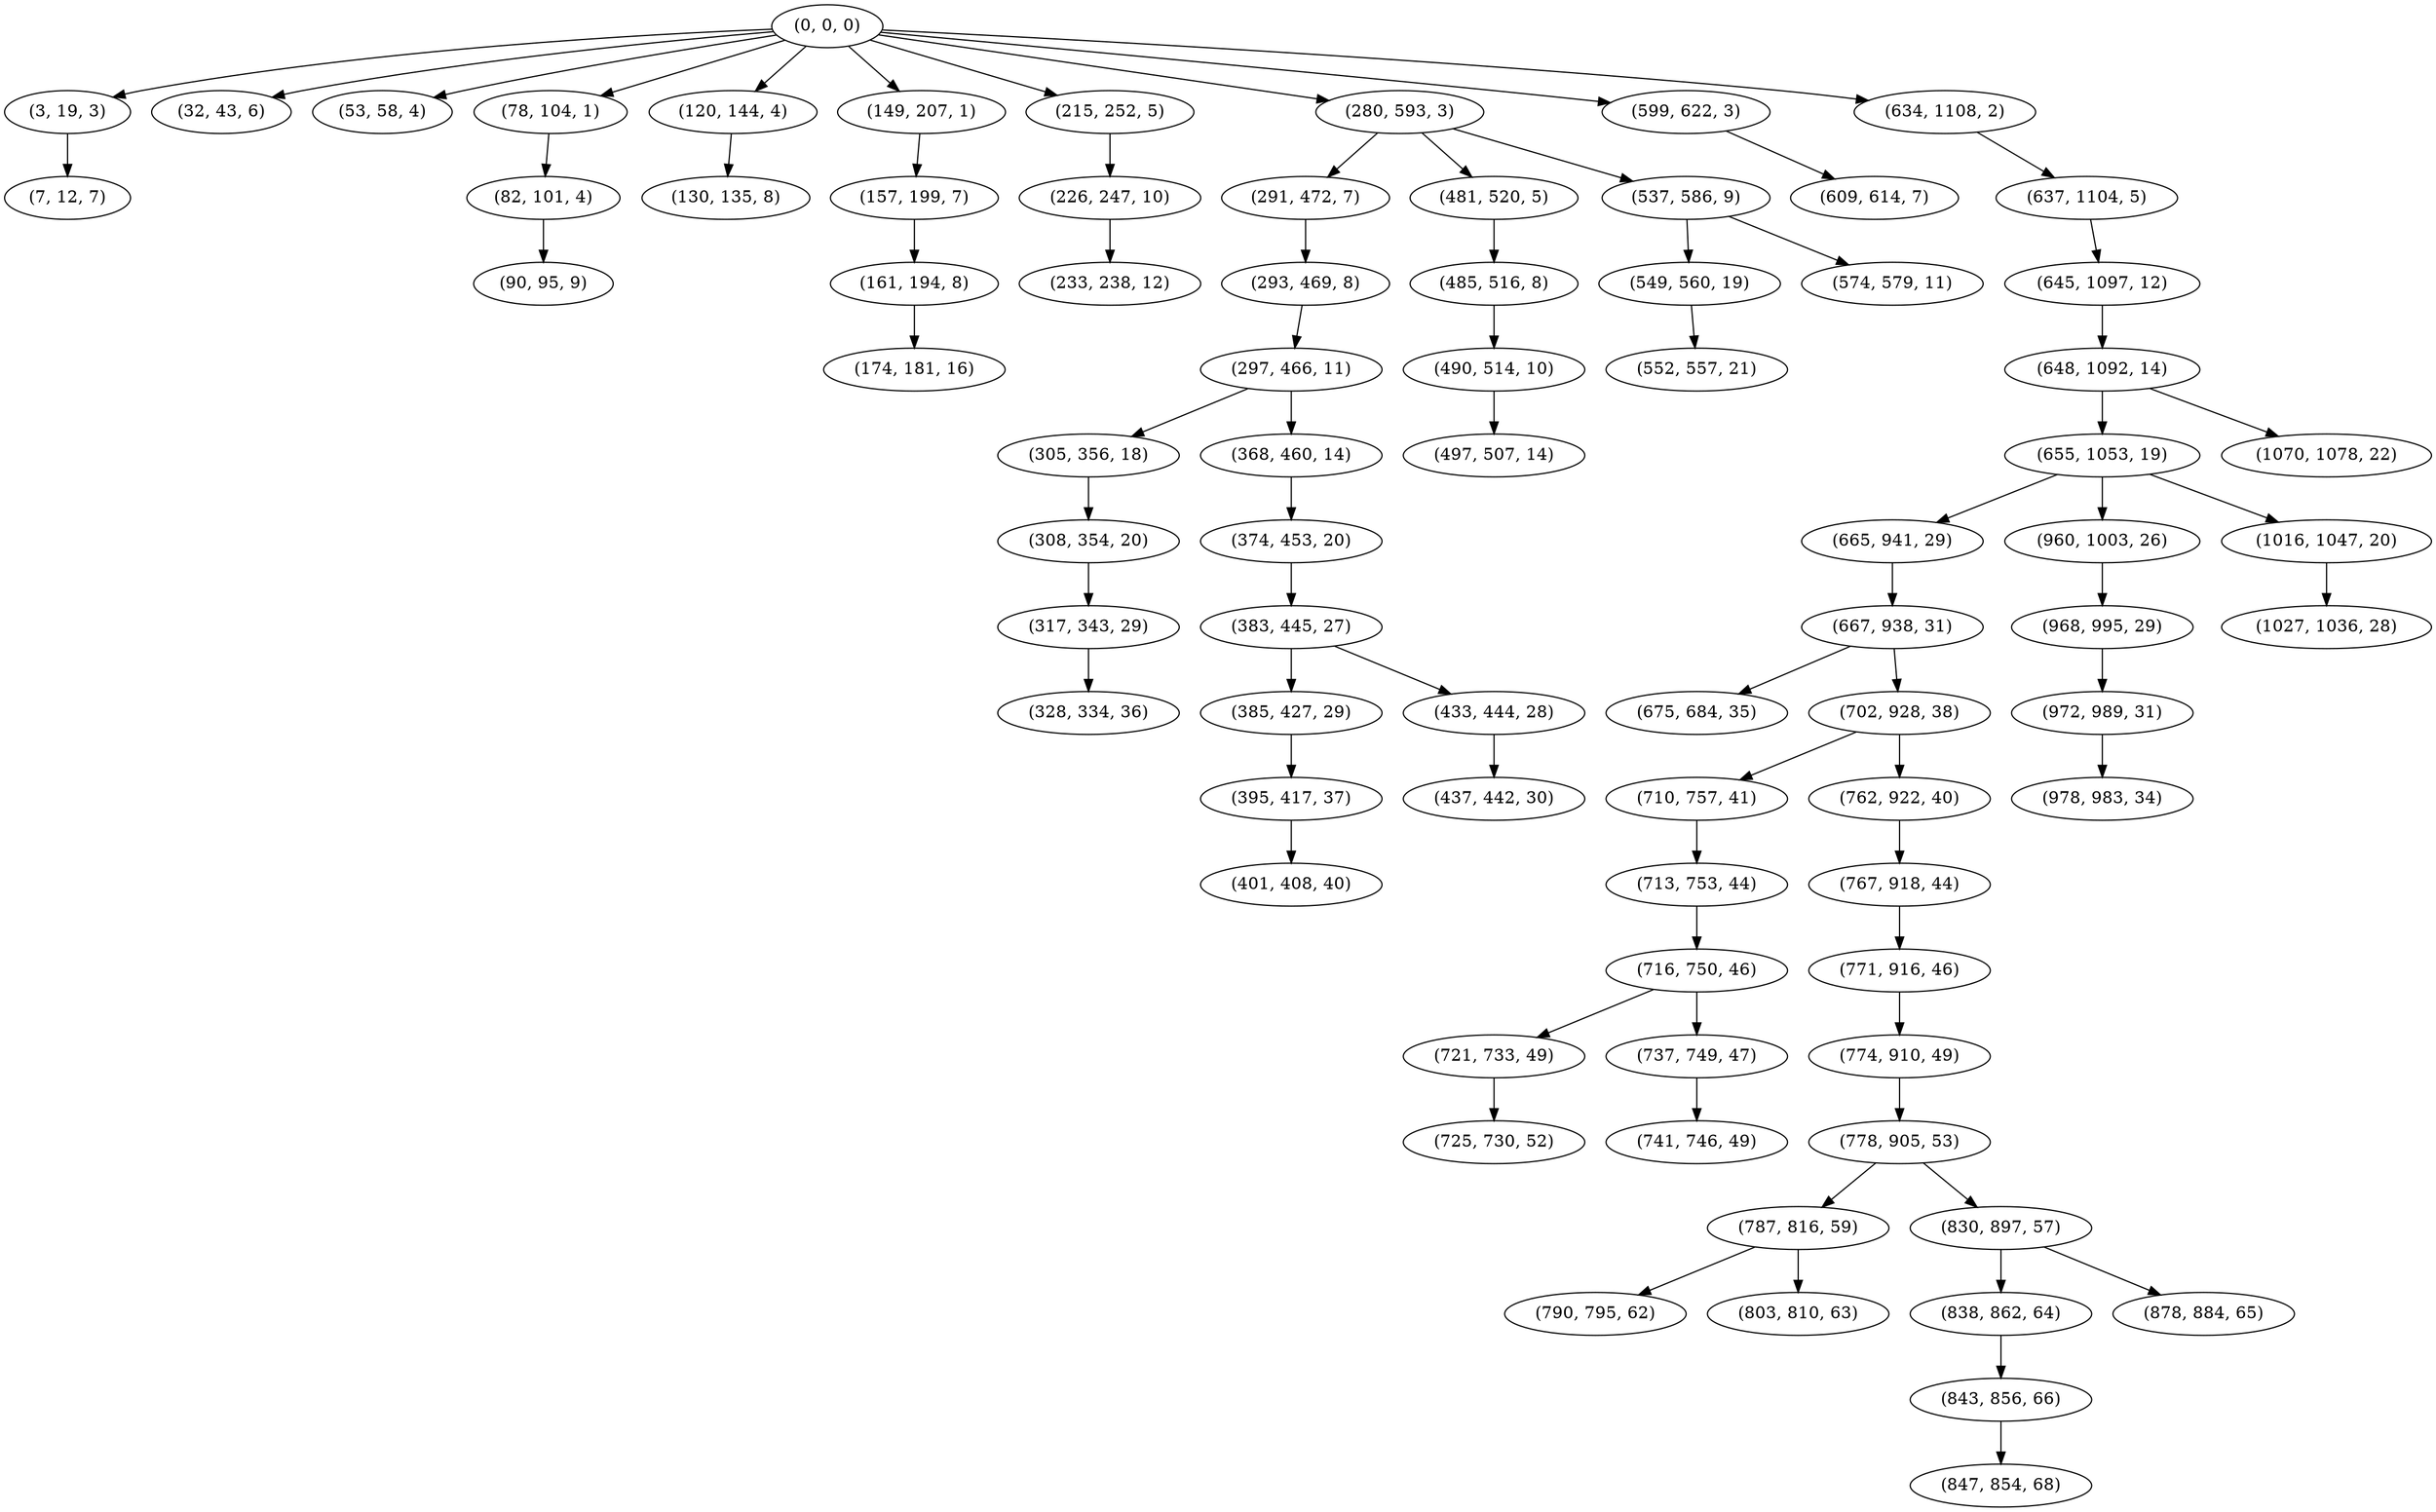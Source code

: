 digraph tree {
    "(0, 0, 0)";
    "(3, 19, 3)";
    "(7, 12, 7)";
    "(32, 43, 6)";
    "(53, 58, 4)";
    "(78, 104, 1)";
    "(82, 101, 4)";
    "(90, 95, 9)";
    "(120, 144, 4)";
    "(130, 135, 8)";
    "(149, 207, 1)";
    "(157, 199, 7)";
    "(161, 194, 8)";
    "(174, 181, 16)";
    "(215, 252, 5)";
    "(226, 247, 10)";
    "(233, 238, 12)";
    "(280, 593, 3)";
    "(291, 472, 7)";
    "(293, 469, 8)";
    "(297, 466, 11)";
    "(305, 356, 18)";
    "(308, 354, 20)";
    "(317, 343, 29)";
    "(328, 334, 36)";
    "(368, 460, 14)";
    "(374, 453, 20)";
    "(383, 445, 27)";
    "(385, 427, 29)";
    "(395, 417, 37)";
    "(401, 408, 40)";
    "(433, 444, 28)";
    "(437, 442, 30)";
    "(481, 520, 5)";
    "(485, 516, 8)";
    "(490, 514, 10)";
    "(497, 507, 14)";
    "(537, 586, 9)";
    "(549, 560, 19)";
    "(552, 557, 21)";
    "(574, 579, 11)";
    "(599, 622, 3)";
    "(609, 614, 7)";
    "(634, 1108, 2)";
    "(637, 1104, 5)";
    "(645, 1097, 12)";
    "(648, 1092, 14)";
    "(655, 1053, 19)";
    "(665, 941, 29)";
    "(667, 938, 31)";
    "(675, 684, 35)";
    "(702, 928, 38)";
    "(710, 757, 41)";
    "(713, 753, 44)";
    "(716, 750, 46)";
    "(721, 733, 49)";
    "(725, 730, 52)";
    "(737, 749, 47)";
    "(741, 746, 49)";
    "(762, 922, 40)";
    "(767, 918, 44)";
    "(771, 916, 46)";
    "(774, 910, 49)";
    "(778, 905, 53)";
    "(787, 816, 59)";
    "(790, 795, 62)";
    "(803, 810, 63)";
    "(830, 897, 57)";
    "(838, 862, 64)";
    "(843, 856, 66)";
    "(847, 854, 68)";
    "(878, 884, 65)";
    "(960, 1003, 26)";
    "(968, 995, 29)";
    "(972, 989, 31)";
    "(978, 983, 34)";
    "(1016, 1047, 20)";
    "(1027, 1036, 28)";
    "(1070, 1078, 22)";
    "(0, 0, 0)" -> "(3, 19, 3)";
    "(0, 0, 0)" -> "(32, 43, 6)";
    "(0, 0, 0)" -> "(53, 58, 4)";
    "(0, 0, 0)" -> "(78, 104, 1)";
    "(0, 0, 0)" -> "(120, 144, 4)";
    "(0, 0, 0)" -> "(149, 207, 1)";
    "(0, 0, 0)" -> "(215, 252, 5)";
    "(0, 0, 0)" -> "(280, 593, 3)";
    "(0, 0, 0)" -> "(599, 622, 3)";
    "(0, 0, 0)" -> "(634, 1108, 2)";
    "(3, 19, 3)" -> "(7, 12, 7)";
    "(78, 104, 1)" -> "(82, 101, 4)";
    "(82, 101, 4)" -> "(90, 95, 9)";
    "(120, 144, 4)" -> "(130, 135, 8)";
    "(149, 207, 1)" -> "(157, 199, 7)";
    "(157, 199, 7)" -> "(161, 194, 8)";
    "(161, 194, 8)" -> "(174, 181, 16)";
    "(215, 252, 5)" -> "(226, 247, 10)";
    "(226, 247, 10)" -> "(233, 238, 12)";
    "(280, 593, 3)" -> "(291, 472, 7)";
    "(280, 593, 3)" -> "(481, 520, 5)";
    "(280, 593, 3)" -> "(537, 586, 9)";
    "(291, 472, 7)" -> "(293, 469, 8)";
    "(293, 469, 8)" -> "(297, 466, 11)";
    "(297, 466, 11)" -> "(305, 356, 18)";
    "(297, 466, 11)" -> "(368, 460, 14)";
    "(305, 356, 18)" -> "(308, 354, 20)";
    "(308, 354, 20)" -> "(317, 343, 29)";
    "(317, 343, 29)" -> "(328, 334, 36)";
    "(368, 460, 14)" -> "(374, 453, 20)";
    "(374, 453, 20)" -> "(383, 445, 27)";
    "(383, 445, 27)" -> "(385, 427, 29)";
    "(383, 445, 27)" -> "(433, 444, 28)";
    "(385, 427, 29)" -> "(395, 417, 37)";
    "(395, 417, 37)" -> "(401, 408, 40)";
    "(433, 444, 28)" -> "(437, 442, 30)";
    "(481, 520, 5)" -> "(485, 516, 8)";
    "(485, 516, 8)" -> "(490, 514, 10)";
    "(490, 514, 10)" -> "(497, 507, 14)";
    "(537, 586, 9)" -> "(549, 560, 19)";
    "(537, 586, 9)" -> "(574, 579, 11)";
    "(549, 560, 19)" -> "(552, 557, 21)";
    "(599, 622, 3)" -> "(609, 614, 7)";
    "(634, 1108, 2)" -> "(637, 1104, 5)";
    "(637, 1104, 5)" -> "(645, 1097, 12)";
    "(645, 1097, 12)" -> "(648, 1092, 14)";
    "(648, 1092, 14)" -> "(655, 1053, 19)";
    "(648, 1092, 14)" -> "(1070, 1078, 22)";
    "(655, 1053, 19)" -> "(665, 941, 29)";
    "(655, 1053, 19)" -> "(960, 1003, 26)";
    "(655, 1053, 19)" -> "(1016, 1047, 20)";
    "(665, 941, 29)" -> "(667, 938, 31)";
    "(667, 938, 31)" -> "(675, 684, 35)";
    "(667, 938, 31)" -> "(702, 928, 38)";
    "(702, 928, 38)" -> "(710, 757, 41)";
    "(702, 928, 38)" -> "(762, 922, 40)";
    "(710, 757, 41)" -> "(713, 753, 44)";
    "(713, 753, 44)" -> "(716, 750, 46)";
    "(716, 750, 46)" -> "(721, 733, 49)";
    "(716, 750, 46)" -> "(737, 749, 47)";
    "(721, 733, 49)" -> "(725, 730, 52)";
    "(737, 749, 47)" -> "(741, 746, 49)";
    "(762, 922, 40)" -> "(767, 918, 44)";
    "(767, 918, 44)" -> "(771, 916, 46)";
    "(771, 916, 46)" -> "(774, 910, 49)";
    "(774, 910, 49)" -> "(778, 905, 53)";
    "(778, 905, 53)" -> "(787, 816, 59)";
    "(778, 905, 53)" -> "(830, 897, 57)";
    "(787, 816, 59)" -> "(790, 795, 62)";
    "(787, 816, 59)" -> "(803, 810, 63)";
    "(830, 897, 57)" -> "(838, 862, 64)";
    "(830, 897, 57)" -> "(878, 884, 65)";
    "(838, 862, 64)" -> "(843, 856, 66)";
    "(843, 856, 66)" -> "(847, 854, 68)";
    "(960, 1003, 26)" -> "(968, 995, 29)";
    "(968, 995, 29)" -> "(972, 989, 31)";
    "(972, 989, 31)" -> "(978, 983, 34)";
    "(1016, 1047, 20)" -> "(1027, 1036, 28)";
}
